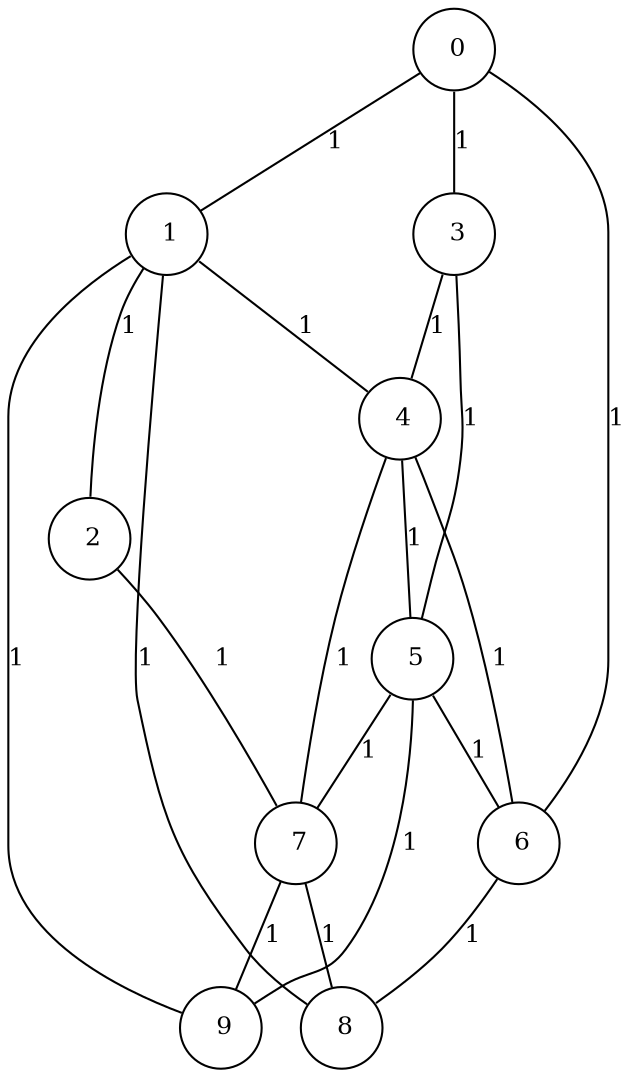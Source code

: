 graph G {
size="8.5,11;"
ratio = "expand;"
fixedsize="true;"
overlap="scale;"
node[shape=circle,width=.12,hight=.12,fontsize=12]
edge[fontsize=12]

0[label=" 0" color=black, pos="2.6456015,0.14834194!"];
1[label=" 1" color=black, pos="2.0329634,0.51815067!"];
2[label=" 2" color=black, pos="2.5150491,0.48981!"];
3[label=" 3" color=black, pos="2.0484997,2.3846584!"];
4[label=" 4" color=black, pos="0.45212239,1.4130778!"];
5[label=" 5" color=black, pos="1.4067666,2.7175967!"];
6[label=" 6" color=black, pos="0.81294701,1.4467425!"];
7[label=" 7" color=black, pos="0.99516485,2.0742604!"];
8[label=" 8" color=black, pos="2.5972798,1.2197878!"];
9[label=" 9" color=black, pos="2.9235127,0.46285225!"];
0--1[label="1"]
0--3[label="1"]
0--6[label="1"]
1--2[label="1"]
1--4[label="1"]
1--8[label="1"]
1--9[label="1"]
2--7[label="1"]
3--4[label="1"]
3--5[label="1"]
4--5[label="1"]
4--6[label="1"]
4--7[label="1"]
5--6[label="1"]
5--7[label="1"]
5--9[label="1"]
6--8[label="1"]
7--8[label="1"]
7--9[label="1"]

}
